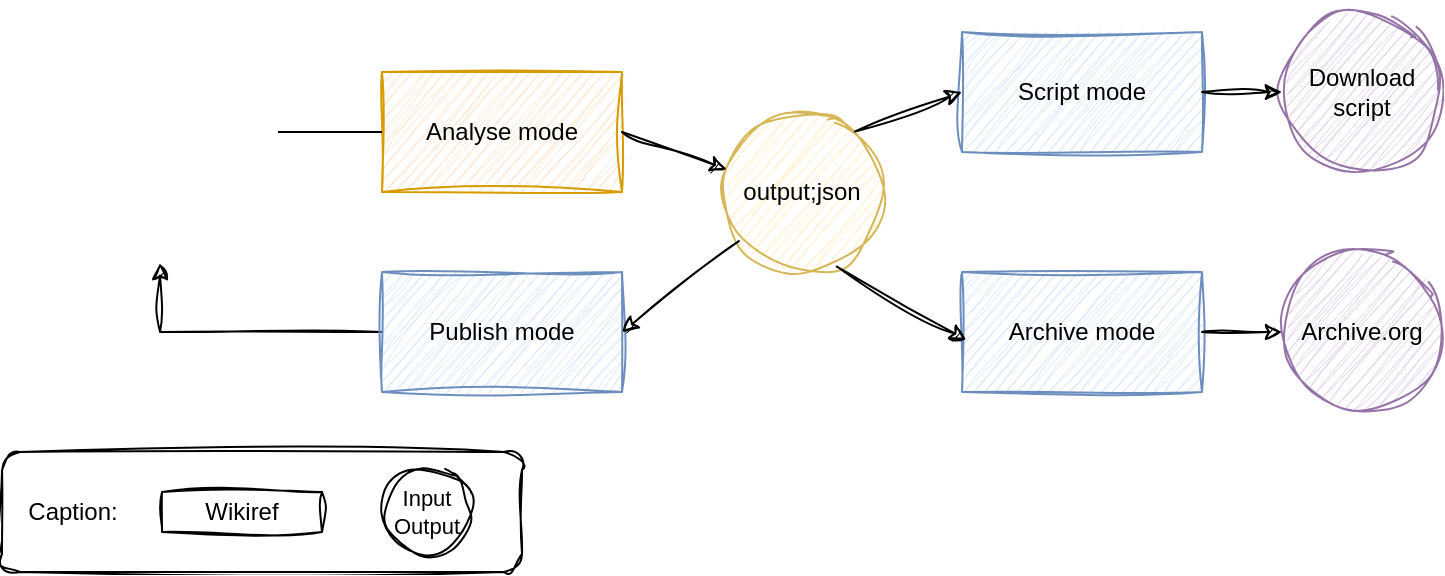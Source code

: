 <mxfile version="21.2.9" type="github">
  <diagram name="Page-1" id="VJtyxQ2RTHAD36A3p6ny">
    <mxGraphModel dx="779" dy="470" grid="1" gridSize="10" guides="1" tooltips="1" connect="1" arrows="1" fold="1" page="1" pageScale="1" pageWidth="850" pageHeight="1100" math="0" shadow="0">
      <root>
        <mxCell id="0" />
        <mxCell id="1" parent="0" />
        <mxCell id="R2AB_OP7W7jM0Jj_TJfU-1" value="" style="shape=image;verticalLabelPosition=bottom;labelBackgroundColor=default;verticalAlign=top;aspect=fixed;imageAspect=0;image=https://upload.wikimedia.org/wikipedia/commons/thumb/d/dd/MediaWiki-2020-logo.svg/1200px-MediaWiki-2020-logo.svg.png;" parent="1" vertex="1">
          <mxGeometry x="100" y="74.45" width="118" height="131.11" as="geometry" />
        </mxCell>
        <mxCell id="R2AB_OP7W7jM0Jj_TJfU-2" value="Analyse mode" style="rounded=0;whiteSpace=wrap;html=1;fillColor=#ffe6cc;strokeColor=#d79b00;sketch=1;curveFitting=1;jiggle=2;" parent="1" vertex="1">
          <mxGeometry x="270" y="110" width="120" height="60" as="geometry" />
        </mxCell>
        <mxCell id="R2AB_OP7W7jM0Jj_TJfU-3" value="Script mode" style="rounded=0;whiteSpace=wrap;html=1;fillColor=#dae8fc;strokeColor=#6c8ebf;sketch=1;curveFitting=1;jiggle=2;" parent="1" vertex="1">
          <mxGeometry x="560" y="90" width="120" height="60" as="geometry" />
        </mxCell>
        <mxCell id="R2AB_OP7W7jM0Jj_TJfU-4" value="Archive mode" style="rounded=0;whiteSpace=wrap;html=1;fillColor=#dae8fc;strokeColor=#6c8ebf;sketch=1;curveFitting=1;jiggle=2;" parent="1" vertex="1">
          <mxGeometry x="560" y="210" width="120" height="60" as="geometry" />
        </mxCell>
        <mxCell id="R2AB_OP7W7jM0Jj_TJfU-5" value="output;json" style="ellipse;whiteSpace=wrap;html=1;aspect=fixed;fillColor=#fff2cc;strokeColor=#d6b656;sketch=1;curveFitting=1;jiggle=2;" parent="1" vertex="1">
          <mxGeometry x="440" y="130" width="80" height="80" as="geometry" />
        </mxCell>
        <mxCell id="R2AB_OP7W7jM0Jj_TJfU-7" value="" style="endArrow=classic;html=1;rounded=0;exitX=1;exitY=0.5;exitDx=0;exitDy=0;entryX=0.03;entryY=0.358;entryDx=0;entryDy=0;sketch=1;curveFitting=1;jiggle=2;entryPerimeter=0;" parent="1" source="R2AB_OP7W7jM0Jj_TJfU-2" target="R2AB_OP7W7jM0Jj_TJfU-5" edge="1">
          <mxGeometry width="50" height="50" relative="1" as="geometry">
            <mxPoint x="400" y="240" as="sourcePoint" />
            <mxPoint x="450" y="190" as="targetPoint" />
          </mxGeometry>
        </mxCell>
        <mxCell id="R2AB_OP7W7jM0Jj_TJfU-11" value="Archive.org" style="ellipse;whiteSpace=wrap;html=1;aspect=fixed;fillColor=#e1d5e7;strokeColor=#9673a6;sketch=1;curveFitting=1;jiggle=2;" parent="1" vertex="1">
          <mxGeometry x="720" y="200" width="80" height="80" as="geometry" />
        </mxCell>
        <mxCell id="R2AB_OP7W7jM0Jj_TJfU-12" value="&lt;div&gt;Download&lt;/div&gt;&lt;div&gt;script&lt;/div&gt;" style="ellipse;whiteSpace=wrap;html=1;aspect=fixed;fillColor=#e1d5e7;strokeColor=#9673a6;sketch=1;curveFitting=1;jiggle=2;" parent="1" vertex="1">
          <mxGeometry x="720" y="80" width="80" height="80" as="geometry" />
        </mxCell>
        <mxCell id="R2AB_OP7W7jM0Jj_TJfU-13" value="" style="endArrow=classic;html=1;rounded=0;exitX=1;exitY=0.5;exitDx=0;exitDy=0;sketch=1;curveFitting=1;jiggle=2;" parent="1" source="R2AB_OP7W7jM0Jj_TJfU-3" target="R2AB_OP7W7jM0Jj_TJfU-12" edge="1">
          <mxGeometry width="50" height="50" relative="1" as="geometry">
            <mxPoint x="400" y="280" as="sourcePoint" />
            <mxPoint x="450" y="230" as="targetPoint" />
          </mxGeometry>
        </mxCell>
        <mxCell id="R2AB_OP7W7jM0Jj_TJfU-16" value="" style="endArrow=classic;html=1;rounded=0;entryX=0;entryY=0.5;entryDx=0;entryDy=0;sketch=1;curveFitting=1;jiggle=2;" parent="1" source="R2AB_OP7W7jM0Jj_TJfU-4" target="R2AB_OP7W7jM0Jj_TJfU-11" edge="1">
          <mxGeometry width="50" height="50" relative="1" as="geometry">
            <mxPoint x="400" y="280" as="sourcePoint" />
            <mxPoint x="450" y="230" as="targetPoint" />
          </mxGeometry>
        </mxCell>
        <mxCell id="R2AB_OP7W7jM0Jj_TJfU-18" value="" style="endArrow=none;html=1;rounded=0;exitX=1;exitY=0.5;exitDx=0;exitDy=0;" parent="1" source="R2AB_OP7W7jM0Jj_TJfU-1" target="R2AB_OP7W7jM0Jj_TJfU-2" edge="1">
          <mxGeometry width="50" height="50" relative="1" as="geometry">
            <mxPoint x="320" y="280" as="sourcePoint" />
            <mxPoint x="370" y="230" as="targetPoint" />
          </mxGeometry>
        </mxCell>
        <mxCell id="clHFltTYHhdOgaU5KyVm-5" style="edgeStyle=orthogonalEdgeStyle;rounded=0;orthogonalLoop=1;jettySize=auto;html=1;exitX=0;exitY=0.5;exitDx=0;exitDy=0;sketch=1;curveFitting=1;jiggle=2;" edge="1" parent="1" source="clHFltTYHhdOgaU5KyVm-1" target="R2AB_OP7W7jM0Jj_TJfU-1">
          <mxGeometry relative="1" as="geometry" />
        </mxCell>
        <mxCell id="clHFltTYHhdOgaU5KyVm-1" value="Publish mode" style="rounded=0;whiteSpace=wrap;html=1;fillColor=#dae8fc;strokeColor=#6c8ebf;sketch=1;curveFitting=1;jiggle=2;" vertex="1" parent="1">
          <mxGeometry x="270" y="210" width="120" height="60" as="geometry" />
        </mxCell>
        <mxCell id="clHFltTYHhdOgaU5KyVm-3" value="" style="group" vertex="1" connectable="0" parent="1">
          <mxGeometry x="80" y="300" width="260" height="60" as="geometry" />
        </mxCell>
        <mxCell id="B_pbxZE5xbWOFdOlRSbC-5" value="" style="rounded=1;whiteSpace=wrap;html=1;glass=0;sketch=1;curveFitting=1;jiggle=2;" parent="clHFltTYHhdOgaU5KyVm-3" vertex="1">
          <mxGeometry width="260" height="60" as="geometry" />
        </mxCell>
        <mxCell id="B_pbxZE5xbWOFdOlRSbC-2" value="Wikiref" style="rounded=0;whiteSpace=wrap;html=1;sketch=1;curveFitting=1;jiggle=2;" parent="clHFltTYHhdOgaU5KyVm-3" vertex="1">
          <mxGeometry x="80" y="20" width="80" height="20" as="geometry" />
        </mxCell>
        <mxCell id="B_pbxZE5xbWOFdOlRSbC-3" value="&lt;div style=&quot;font-size: 11px;&quot;&gt;&lt;font style=&quot;font-size: 11px;&quot;&gt;Input&lt;/font&gt;&lt;/div&gt;&lt;div style=&quot;font-size: 11px;&quot;&gt;&lt;font style=&quot;font-size: 11px;&quot;&gt;Output&lt;font style=&quot;font-size: 11px;&quot;&gt;&lt;br&gt;&lt;/font&gt;&lt;/font&gt;&lt;/div&gt;" style="ellipse;whiteSpace=wrap;html=1;aspect=fixed;fontSize=8;sketch=1;curveFitting=1;jiggle=2;" parent="clHFltTYHhdOgaU5KyVm-3" vertex="1">
          <mxGeometry x="190" y="7.5" width="45" height="45" as="geometry" />
        </mxCell>
        <mxCell id="B_pbxZE5xbWOFdOlRSbC-4" value="Caption:" style="text;html=1;align=center;verticalAlign=middle;resizable=0;points=[];autosize=1;strokeColor=none;fillColor=none;sketch=1;curveFitting=1;jiggle=2;" parent="clHFltTYHhdOgaU5KyVm-3" vertex="1">
          <mxGeometry y="15" width="70" height="30" as="geometry" />
        </mxCell>
        <mxCell id="clHFltTYHhdOgaU5KyVm-4" value="" style="endArrow=classic;html=1;rounded=0;entryX=1;entryY=0.5;entryDx=0;entryDy=0;sketch=1;curveFitting=1;jiggle=2;" edge="1" parent="1" source="R2AB_OP7W7jM0Jj_TJfU-5" target="clHFltTYHhdOgaU5KyVm-1">
          <mxGeometry width="50" height="50" relative="1" as="geometry">
            <mxPoint x="518" y="178" as="sourcePoint" />
            <mxPoint x="570" y="210" as="targetPoint" />
          </mxGeometry>
        </mxCell>
        <mxCell id="clHFltTYHhdOgaU5KyVm-6" value="" style="endArrow=classic;html=1;rounded=0;entryX=0.018;entryY=0.566;entryDx=0;entryDy=0;sketch=1;curveFitting=1;jiggle=2;exitX=0.717;exitY=0.966;exitDx=0;exitDy=0;exitPerimeter=0;entryPerimeter=0;" edge="1" parent="1" source="R2AB_OP7W7jM0Jj_TJfU-5" target="R2AB_OP7W7jM0Jj_TJfU-4">
          <mxGeometry width="50" height="50" relative="1" as="geometry">
            <mxPoint x="458" y="205" as="sourcePoint" />
            <mxPoint x="400" y="250" as="targetPoint" />
          </mxGeometry>
        </mxCell>
        <mxCell id="clHFltTYHhdOgaU5KyVm-7" value="" style="endArrow=classic;html=1;rounded=0;entryX=0;entryY=0.5;entryDx=0;entryDy=0;sketch=1;curveFitting=1;jiggle=2;exitX=0.832;exitY=0.122;exitDx=0;exitDy=0;exitPerimeter=0;" edge="1" parent="1" source="R2AB_OP7W7jM0Jj_TJfU-5" target="R2AB_OP7W7jM0Jj_TJfU-3">
          <mxGeometry width="50" height="50" relative="1" as="geometry">
            <mxPoint x="468" y="215" as="sourcePoint" />
            <mxPoint x="410" y="260" as="targetPoint" />
          </mxGeometry>
        </mxCell>
      </root>
    </mxGraphModel>
  </diagram>
</mxfile>
